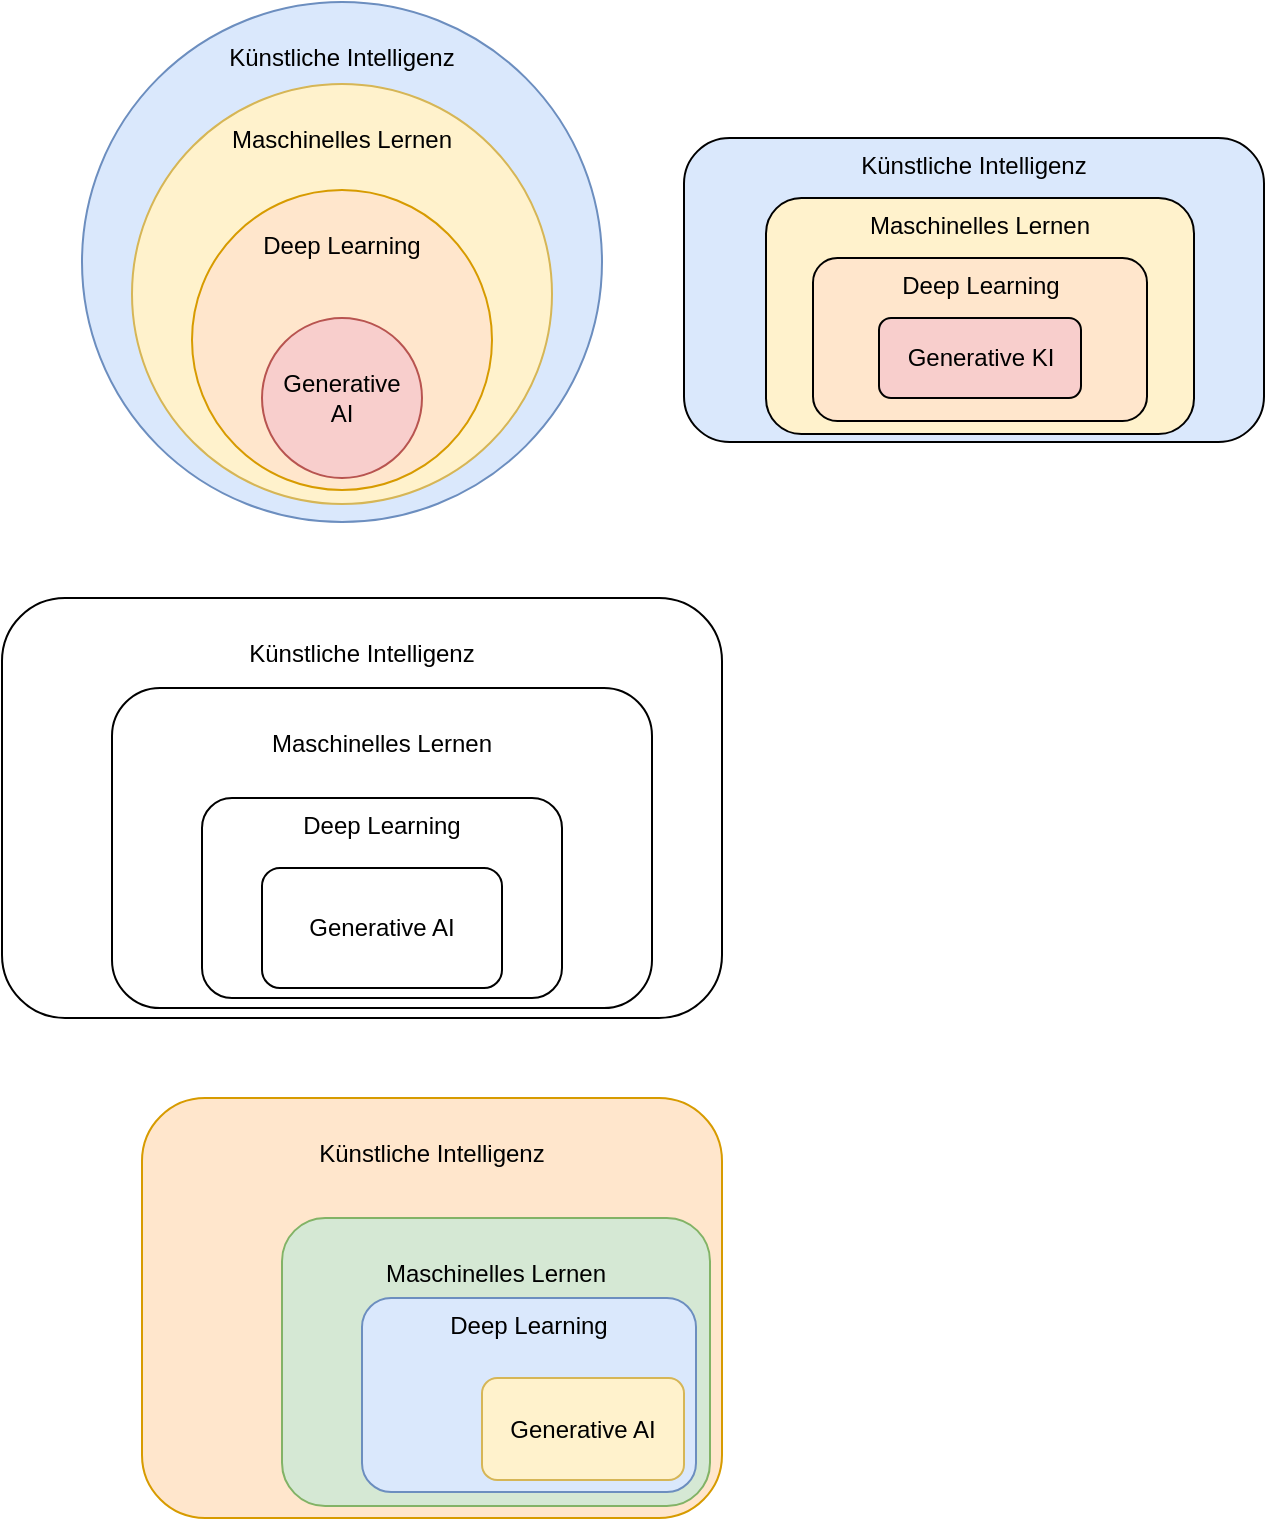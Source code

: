 <mxfile version="28.0.7">
  <diagram name="Seite-1" id="ZJbjya6IC8342XkBFOsz">
    <mxGraphModel dx="1425" dy="786" grid="1" gridSize="10" guides="1" tooltips="1" connect="1" arrows="1" fold="1" page="1" pageScale="1" pageWidth="827" pageHeight="1169" math="0" shadow="0">
      <root>
        <mxCell id="0" />
        <mxCell id="1" parent="0" />
        <mxCell id="83e46J-lGZv78bekPlSt-8" value="&lt;div&gt;&lt;div&gt;&lt;br&gt;&lt;/div&gt;&lt;div&gt;&lt;div&gt;Künstliche Intelligenz&lt;/div&gt;&lt;/div&gt;&lt;/div&gt;" style="rounded=1;whiteSpace=wrap;html=1;verticalAlign=top;" vertex="1" parent="1">
          <mxGeometry x="180" y="460" width="360" height="210" as="geometry" />
        </mxCell>
        <mxCell id="83e46J-lGZv78bekPlSt-7" value="&lt;div&gt;&lt;div&gt;&lt;br&gt;&lt;/div&gt;&lt;div&gt;Maschinelles Lernen&lt;br&gt;&lt;/div&gt;&lt;/div&gt;" style="rounded=1;whiteSpace=wrap;html=1;verticalAlign=top;" vertex="1" parent="1">
          <mxGeometry x="235" y="505" width="270" height="160" as="geometry" />
        </mxCell>
        <mxCell id="83e46J-lGZv78bekPlSt-6" value="&lt;div&gt;Deep Learning&lt;br&gt;&lt;/div&gt;" style="rounded=1;whiteSpace=wrap;html=1;verticalAlign=top;" vertex="1" parent="1">
          <mxGeometry x="280" y="560" width="180" height="100" as="geometry" />
        </mxCell>
        <mxCell id="83e46J-lGZv78bekPlSt-4" value="&lt;div&gt;&lt;br&gt;&lt;/div&gt;&lt;div&gt;Künstliche Intelligenz&lt;/div&gt;" style="ellipse;whiteSpace=wrap;html=1;aspect=fixed;verticalAlign=top;fillColor=#dae8fc;strokeColor=#6c8ebf;" vertex="1" parent="1">
          <mxGeometry x="220" y="162" width="260" height="260" as="geometry" />
        </mxCell>
        <mxCell id="83e46J-lGZv78bekPlSt-3" value="&lt;div&gt;&lt;br&gt;&lt;/div&gt;&lt;div&gt;Maschinelles Lernen&lt;br&gt;&lt;/div&gt;" style="ellipse;whiteSpace=wrap;html=1;aspect=fixed;verticalAlign=top;fillColor=#fff2cc;strokeColor=#d6b656;" vertex="1" parent="1">
          <mxGeometry x="245" y="203" width="210" height="210" as="geometry" />
        </mxCell>
        <mxCell id="83e46J-lGZv78bekPlSt-2" value="&lt;div&gt;&lt;br&gt;&lt;/div&gt;&lt;div&gt;Deep Learning&lt;br&gt;&lt;/div&gt;" style="ellipse;whiteSpace=wrap;html=1;aspect=fixed;verticalAlign=top;fillColor=#ffe6cc;strokeColor=#d79b00;" vertex="1" parent="1">
          <mxGeometry x="275" y="256" width="150" height="150" as="geometry" />
        </mxCell>
        <mxCell id="83e46J-lGZv78bekPlSt-1" value="&lt;div&gt;Generative &lt;br&gt;&lt;/div&gt;&lt;div&gt;AI&lt;br&gt;&lt;/div&gt;" style="ellipse;whiteSpace=wrap;html=1;aspect=fixed;fillColor=#f8cecc;strokeColor=#b85450;" vertex="1" parent="1">
          <mxGeometry x="310" y="320" width="80" height="80" as="geometry" />
        </mxCell>
        <mxCell id="83e46J-lGZv78bekPlSt-5" value="Generative AI" style="rounded=1;whiteSpace=wrap;html=1;" vertex="1" parent="1">
          <mxGeometry x="310" y="595" width="120" height="60" as="geometry" />
        </mxCell>
        <mxCell id="83e46J-lGZv78bekPlSt-9" value="&lt;div&gt;&lt;div&gt;&lt;br&gt;&lt;/div&gt;&lt;div&gt;&lt;div&gt;Künstliche Intelligenz&lt;/div&gt;&lt;/div&gt;&lt;/div&gt;" style="rounded=1;whiteSpace=wrap;html=1;verticalAlign=top;fillColor=#ffe6cc;strokeColor=#d79b00;" vertex="1" parent="1">
          <mxGeometry x="250" y="710" width="290" height="210" as="geometry" />
        </mxCell>
        <mxCell id="83e46J-lGZv78bekPlSt-10" value="&lt;div&gt;&lt;div&gt;&lt;br&gt;&lt;/div&gt;&lt;div&gt;Maschinelles Lernen&lt;br&gt;&lt;/div&gt;&lt;/div&gt;" style="rounded=1;whiteSpace=wrap;html=1;verticalAlign=top;fillColor=#d5e8d4;strokeColor=#82b366;" vertex="1" parent="1">
          <mxGeometry x="320" y="770" width="214" height="144" as="geometry" />
        </mxCell>
        <mxCell id="83e46J-lGZv78bekPlSt-11" value="&lt;div&gt;Deep Learning&lt;br&gt;&lt;/div&gt;" style="rounded=1;whiteSpace=wrap;html=1;verticalAlign=top;fillColor=#dae8fc;strokeColor=#6c8ebf;" vertex="1" parent="1">
          <mxGeometry x="360" y="810" width="167" height="97" as="geometry" />
        </mxCell>
        <mxCell id="83e46J-lGZv78bekPlSt-12" value="Generative AI" style="rounded=1;whiteSpace=wrap;html=1;fillColor=#fff2cc;strokeColor=#d6b656;" vertex="1" parent="1">
          <mxGeometry x="420" y="850" width="101" height="51" as="geometry" />
        </mxCell>
        <mxCell id="83e46J-lGZv78bekPlSt-13" value="&lt;div&gt;&lt;div&gt;&lt;div&gt;Künstliche Intelligenz&lt;/div&gt;&lt;/div&gt;&lt;/div&gt;" style="rounded=1;whiteSpace=wrap;html=1;verticalAlign=top;fillColor=#dae8fc;strokeColor=#000000;" vertex="1" parent="1">
          <mxGeometry x="521" y="230" width="290" height="152" as="geometry" />
        </mxCell>
        <mxCell id="83e46J-lGZv78bekPlSt-14" value="&lt;div&gt;&lt;div&gt;Maschinelles Lernen&lt;br&gt;&lt;/div&gt;&lt;/div&gt;" style="rounded=1;whiteSpace=wrap;html=1;verticalAlign=top;fillColor=#fff2cc;strokeColor=#000000;" vertex="1" parent="1">
          <mxGeometry x="562" y="260" width="214" height="118" as="geometry" />
        </mxCell>
        <mxCell id="83e46J-lGZv78bekPlSt-15" value="&lt;div&gt;Deep Learning&lt;br&gt;&lt;/div&gt;" style="rounded=1;whiteSpace=wrap;html=1;verticalAlign=top;fillColor=#ffe6cc;strokeColor=#000000;" vertex="1" parent="1">
          <mxGeometry x="585.5" y="290" width="167" height="81.5" as="geometry" />
        </mxCell>
        <mxCell id="83e46J-lGZv78bekPlSt-16" value="Generative KI" style="rounded=1;whiteSpace=wrap;html=1;fillColor=#f8cecc;strokeColor=#000000;" vertex="1" parent="1">
          <mxGeometry x="618.5" y="320" width="101" height="40" as="geometry" />
        </mxCell>
      </root>
    </mxGraphModel>
  </diagram>
</mxfile>
